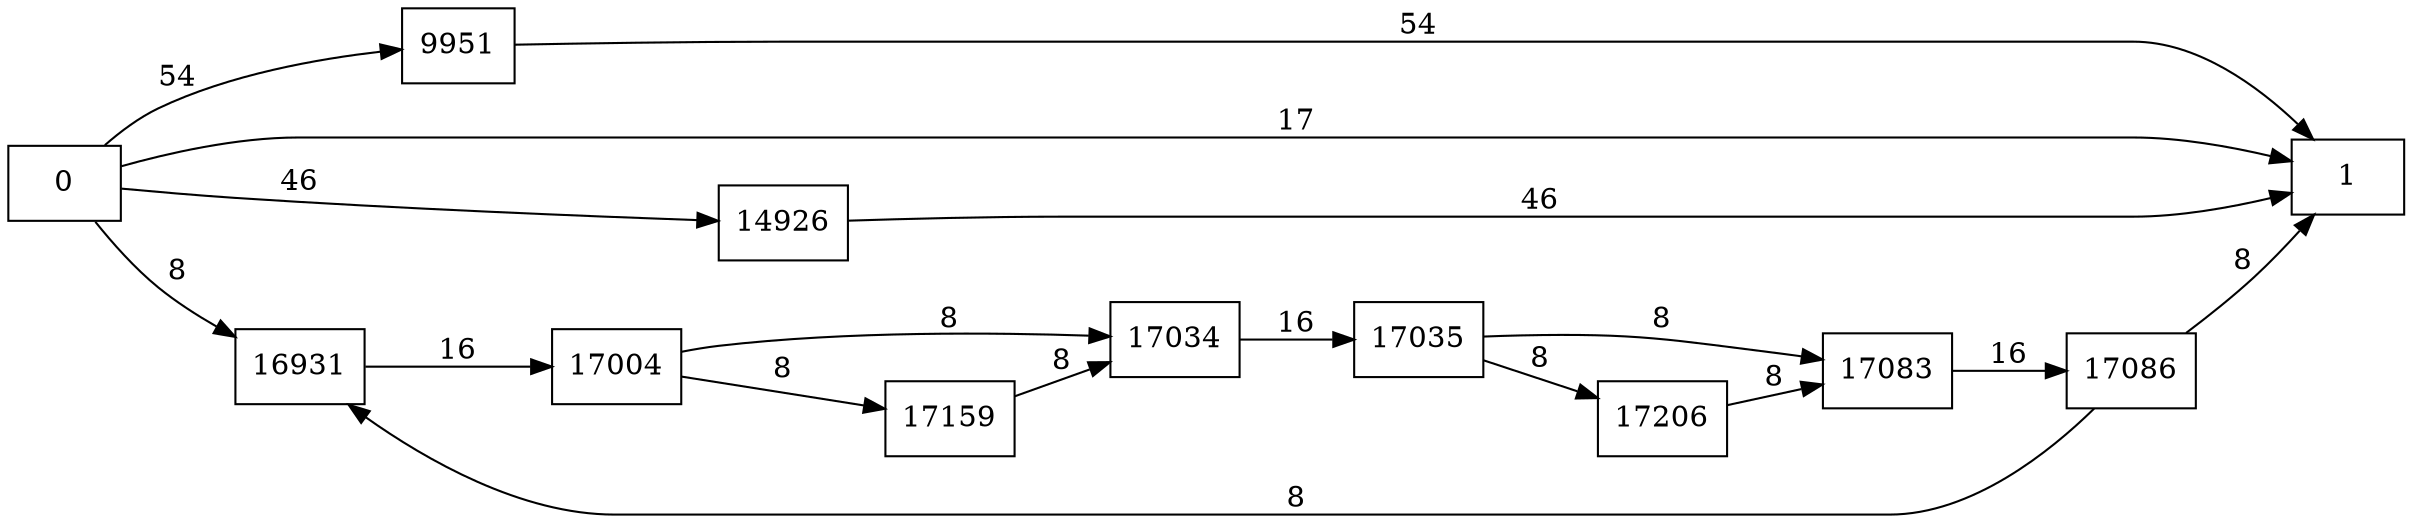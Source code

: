 digraph {
	graph [rankdir=LR]
	node [shape=rectangle]
	9951 -> 1 [label=54]
	14926 -> 1 [label=46]
	16931 -> 17004 [label=16]
	17004 -> 17034 [label=8]
	17004 -> 17159 [label=8]
	17034 -> 17035 [label=16]
	17035 -> 17083 [label=8]
	17035 -> 17206 [label=8]
	17083 -> 17086 [label=16]
	17086 -> 16931 [label=8]
	17086 -> 1 [label=8]
	17159 -> 17034 [label=8]
	17206 -> 17083 [label=8]
	0 -> 1 [label=17]
	0 -> 9951 [label=54]
	0 -> 14926 [label=46]
	0 -> 16931 [label=8]
}
